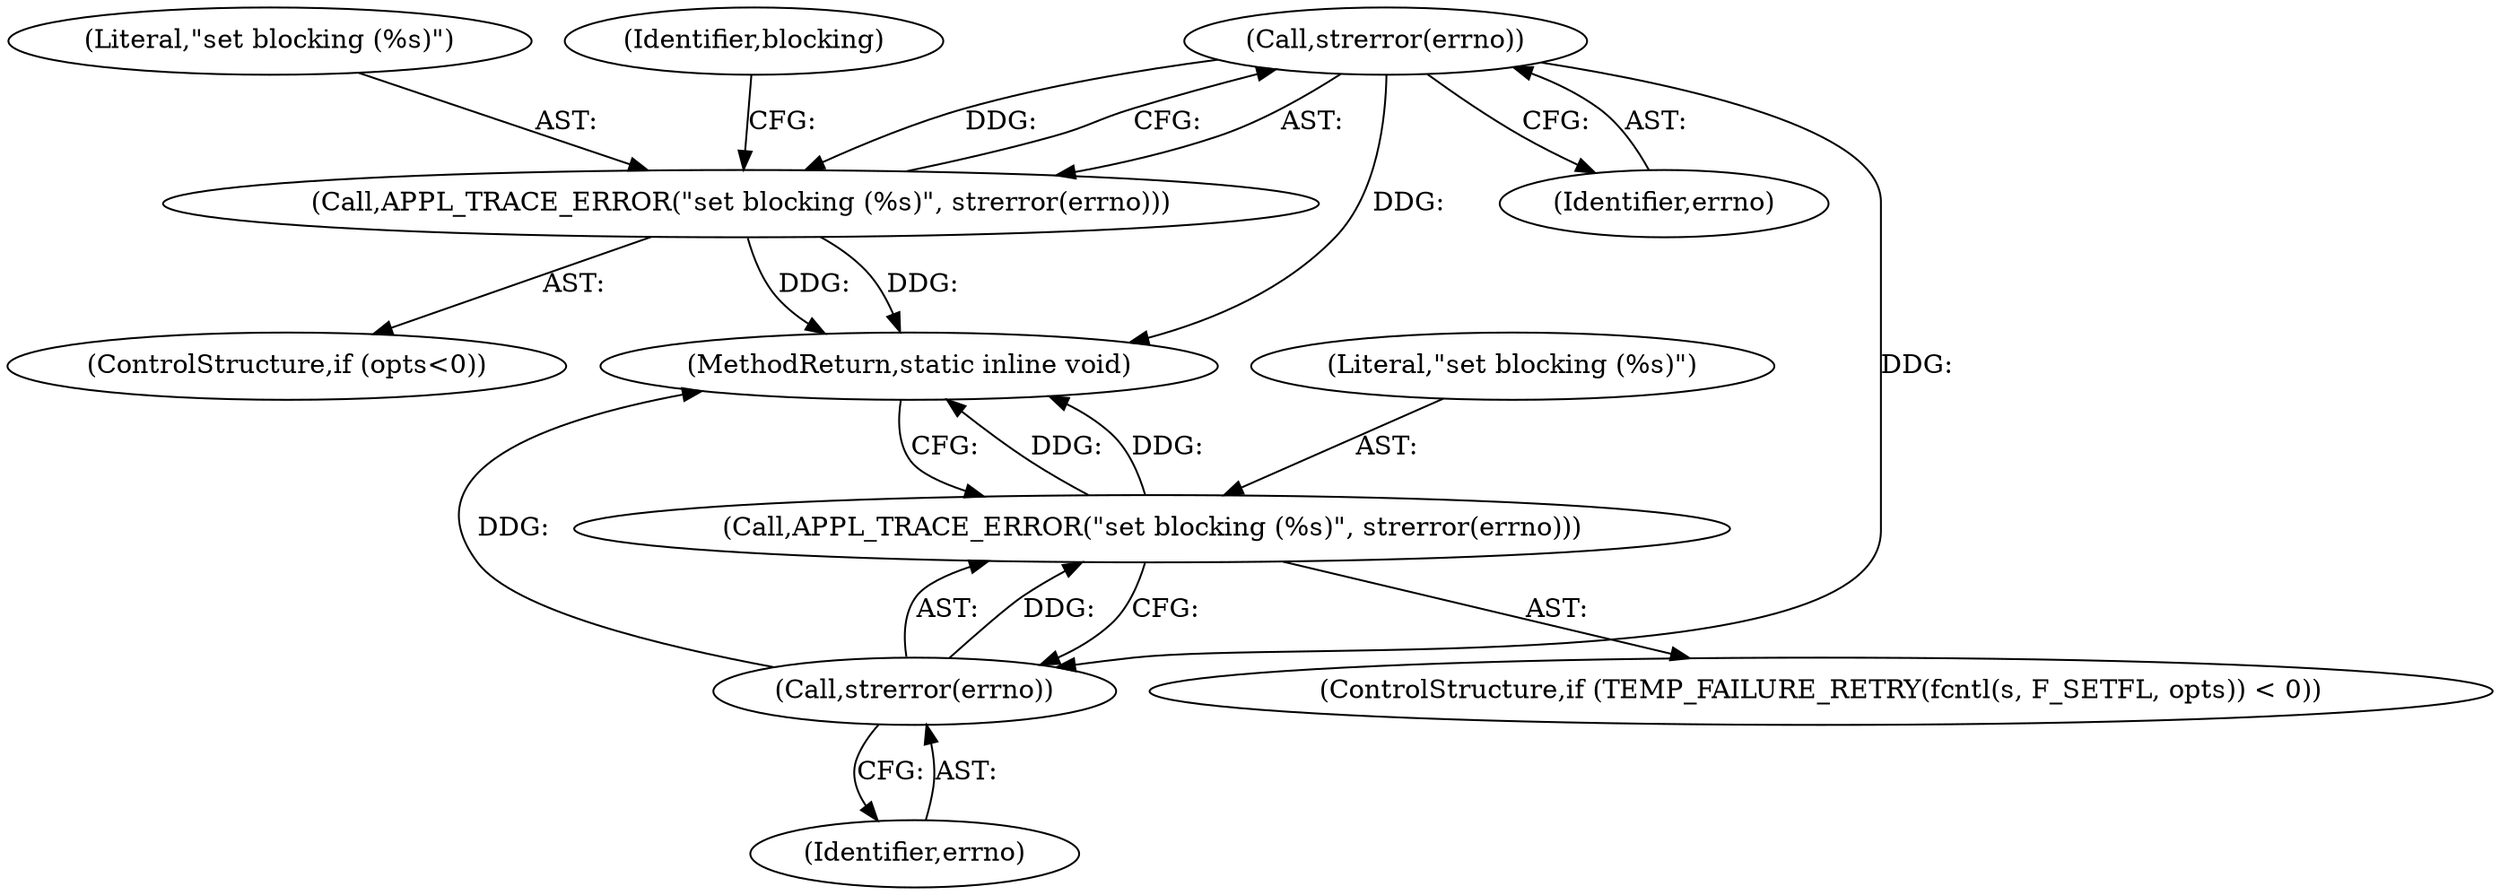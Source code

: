 digraph "0_Android_472271b153c5dc53c28beac55480a8d8434b2d5c_43@API" {
"1000117" [label="(Call,strerror(errno))"];
"1000115" [label="(Call,APPL_TRACE_ERROR(\"set blocking (%s)\", strerror(errno)))"];
"1000138" [label="(Call,strerror(errno))"];
"1000136" [label="(Call,APPL_TRACE_ERROR(\"set blocking (%s)\", strerror(errno)))"];
"1000140" [label="(MethodReturn,static inline void)"];
"1000138" [label="(Call,strerror(errno))"];
"1000115" [label="(Call,APPL_TRACE_ERROR(\"set blocking (%s)\", strerror(errno)))"];
"1000136" [label="(Call,APPL_TRACE_ERROR(\"set blocking (%s)\", strerror(errno)))"];
"1000116" [label="(Literal,\"set blocking (%s)\")"];
"1000139" [label="(Identifier,errno)"];
"1000128" [label="(ControlStructure,if (TEMP_FAILURE_RETRY(fcntl(s, F_SETFL, opts)) < 0))"];
"1000111" [label="(ControlStructure,if (opts<0))"];
"1000118" [label="(Identifier,errno)"];
"1000117" [label="(Call,strerror(errno))"];
"1000137" [label="(Literal,\"set blocking (%s)\")"];
"1000120" [label="(Identifier,blocking)"];
"1000117" -> "1000115"  [label="AST: "];
"1000117" -> "1000118"  [label="CFG: "];
"1000118" -> "1000117"  [label="AST: "];
"1000115" -> "1000117"  [label="CFG: "];
"1000117" -> "1000140"  [label="DDG: "];
"1000117" -> "1000115"  [label="DDG: "];
"1000117" -> "1000138"  [label="DDG: "];
"1000115" -> "1000111"  [label="AST: "];
"1000116" -> "1000115"  [label="AST: "];
"1000120" -> "1000115"  [label="CFG: "];
"1000115" -> "1000140"  [label="DDG: "];
"1000115" -> "1000140"  [label="DDG: "];
"1000138" -> "1000136"  [label="AST: "];
"1000138" -> "1000139"  [label="CFG: "];
"1000139" -> "1000138"  [label="AST: "];
"1000136" -> "1000138"  [label="CFG: "];
"1000138" -> "1000140"  [label="DDG: "];
"1000138" -> "1000136"  [label="DDG: "];
"1000136" -> "1000128"  [label="AST: "];
"1000137" -> "1000136"  [label="AST: "];
"1000140" -> "1000136"  [label="CFG: "];
"1000136" -> "1000140"  [label="DDG: "];
"1000136" -> "1000140"  [label="DDG: "];
}
